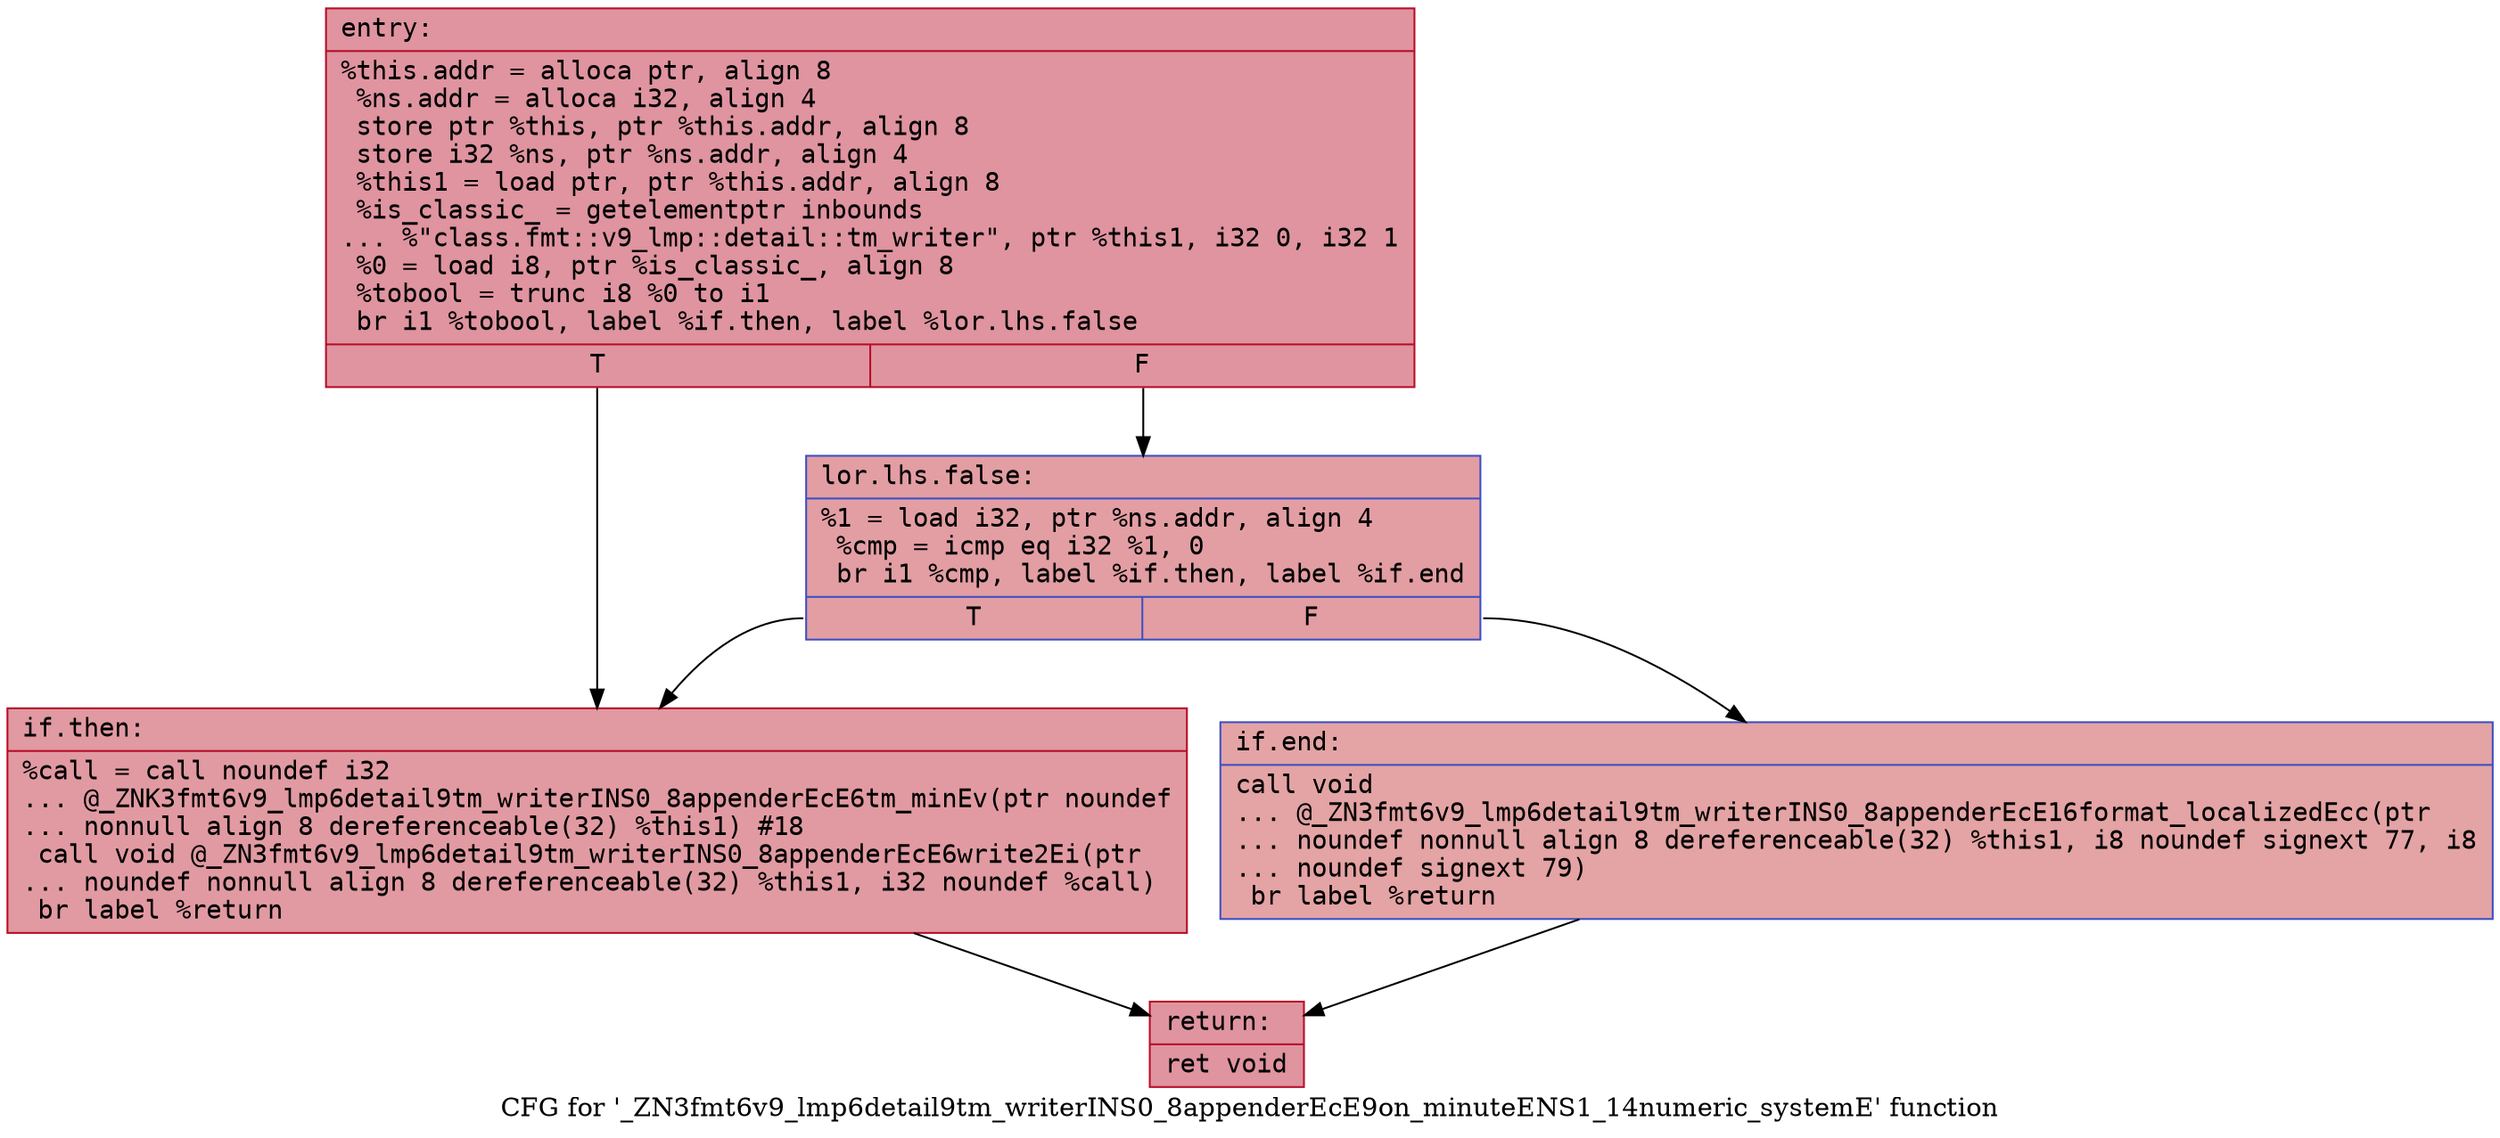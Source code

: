 digraph "CFG for '_ZN3fmt6v9_lmp6detail9tm_writerINS0_8appenderEcE9on_minuteENS1_14numeric_systemE' function" {
	label="CFG for '_ZN3fmt6v9_lmp6detail9tm_writerINS0_8appenderEcE9on_minuteENS1_14numeric_systemE' function";

	Node0x558416974e20 [shape=record,color="#b70d28ff", style=filled, fillcolor="#b70d2870" fontname="Courier",label="{entry:\l|  %this.addr = alloca ptr, align 8\l  %ns.addr = alloca i32, align 4\l  store ptr %this, ptr %this.addr, align 8\l  store i32 %ns, ptr %ns.addr, align 4\l  %this1 = load ptr, ptr %this.addr, align 8\l  %is_classic_ = getelementptr inbounds\l... %\"class.fmt::v9_lmp::detail::tm_writer\", ptr %this1, i32 0, i32 1\l  %0 = load i8, ptr %is_classic_, align 8\l  %tobool = trunc i8 %0 to i1\l  br i1 %tobool, label %if.then, label %lor.lhs.false\l|{<s0>T|<s1>F}}"];
	Node0x558416974e20:s0 -> Node0x558416975300[tooltip="entry -> if.then\nProbability 50.00%" ];
	Node0x558416974e20:s1 -> Node0x558416975370[tooltip="entry -> lor.lhs.false\nProbability 50.00%" ];
	Node0x558416975370 [shape=record,color="#3d50c3ff", style=filled, fillcolor="#be242e70" fontname="Courier",label="{lor.lhs.false:\l|  %1 = load i32, ptr %ns.addr, align 4\l  %cmp = icmp eq i32 %1, 0\l  br i1 %cmp, label %if.then, label %if.end\l|{<s0>T|<s1>F}}"];
	Node0x558416975370:s0 -> Node0x558416975300[tooltip="lor.lhs.false -> if.then\nProbability 37.50%" ];
	Node0x558416975370:s1 -> Node0x5584169755d0[tooltip="lor.lhs.false -> if.end\nProbability 62.50%" ];
	Node0x558416975300 [shape=record,color="#b70d28ff", style=filled, fillcolor="#bb1b2c70" fontname="Courier",label="{if.then:\l|  %call = call noundef i32\l... @_ZNK3fmt6v9_lmp6detail9tm_writerINS0_8appenderEcE6tm_minEv(ptr noundef\l... nonnull align 8 dereferenceable(32) %this1) #18\l  call void @_ZN3fmt6v9_lmp6detail9tm_writerINS0_8appenderEcE6write2Ei(ptr\l... noundef nonnull align 8 dereferenceable(32) %this1, i32 noundef %call)\l  br label %return\l}"];
	Node0x558416975300 -> Node0x5584169756f0[tooltip="if.then -> return\nProbability 100.00%" ];
	Node0x5584169755d0 [shape=record,color="#3d50c3ff", style=filled, fillcolor="#c32e3170" fontname="Courier",label="{if.end:\l|  call void\l... @_ZN3fmt6v9_lmp6detail9tm_writerINS0_8appenderEcE16format_localizedEcc(ptr\l... noundef nonnull align 8 dereferenceable(32) %this1, i8 noundef signext 77, i8\l... noundef signext 79)\l  br label %return\l}"];
	Node0x5584169755d0 -> Node0x5584169756f0[tooltip="if.end -> return\nProbability 100.00%" ];
	Node0x5584169756f0 [shape=record,color="#b70d28ff", style=filled, fillcolor="#b70d2870" fontname="Courier",label="{return:\l|  ret void\l}"];
}

